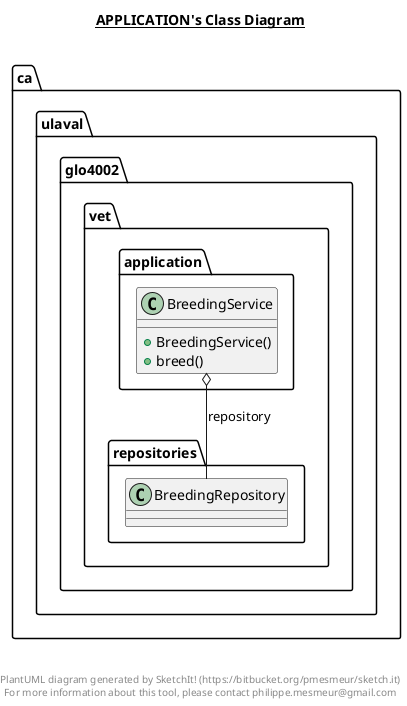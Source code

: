 @startuml

title __APPLICATION's Class Diagram__\n

  namespace ca.ulaval.glo4002.vet {
    namespace application {
      class ca.ulaval.glo4002.vet.application.BreedingService {
          + BreedingService()
          + breed()
      }
    }
  }
  

  ca.ulaval.glo4002.vet.application.BreedingService o-- ca.ulaval.glo4002.vet.repositories.BreedingRepository : repository


right footer


PlantUML diagram generated by SketchIt! (https://bitbucket.org/pmesmeur/sketch.it)
For more information about this tool, please contact philippe.mesmeur@gmail.com
endfooter

@enduml

